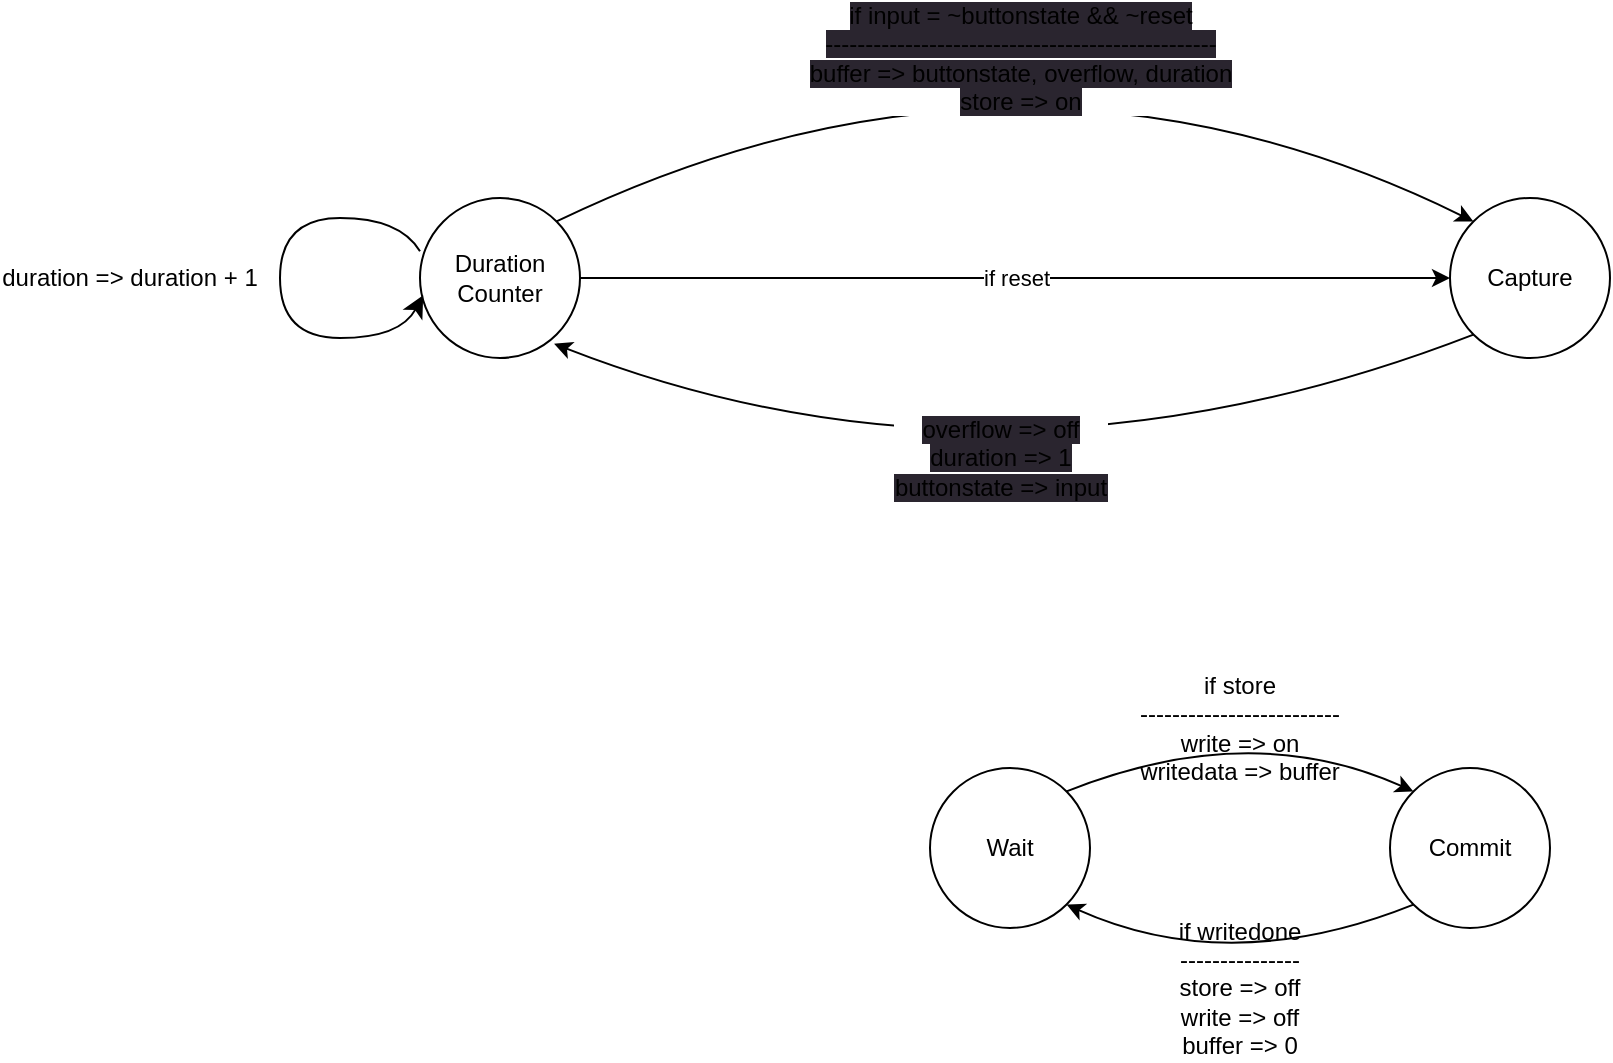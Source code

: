 <mxfile>
    <diagram id="UaiEWxelY9RIttDDJoo2" name="Page-1">
        <mxGraphModel dx="1221" dy="794" grid="1" gridSize="10" guides="1" tooltips="1" connect="1" arrows="1" fold="1" page="1" pageScale="1" pageWidth="1100" pageHeight="850" math="0" shadow="0">
            <root>
                <mxCell id="0"/>
                <mxCell id="1" parent="0"/>
                <mxCell id="5" value="" style="ellipse;whiteSpace=wrap;html=1;aspect=fixed;" parent="1" vertex="1">
                    <mxGeometry x="765" y="260" width="80" height="80" as="geometry"/>
                </mxCell>
                <mxCell id="38" value="if reset" style="edgeStyle=none;html=1;exitX=1;exitY=0.5;exitDx=0;exitDy=0;entryX=0;entryY=0.5;entryDx=0;entryDy=0;" edge="1" parent="1" source="6" target="5">
                    <mxGeometry relative="1" as="geometry"/>
                </mxCell>
                <mxCell id="6" value="" style="ellipse;whiteSpace=wrap;html=1;aspect=fixed;" parent="1" vertex="1">
                    <mxGeometry x="250" y="260" width="80" height="80" as="geometry"/>
                </mxCell>
                <mxCell id="7" value="&lt;span style=&quot;font-size: 12px; background-color: rgb(42, 37, 47);&quot;&gt;if input = ~buttonstate &amp;amp;&amp;amp; ~reset&lt;/span&gt;&lt;br style=&quot;font-size: 12px; background-color: rgb(42, 37, 47);&quot;&gt;&lt;span style=&quot;font-size: 12px; background-color: rgb(42, 37, 47);&quot;&gt;-------------------------------------------------&lt;/span&gt;&lt;br style=&quot;font-size: 12px; background-color: rgb(42, 37, 47);&quot;&gt;&lt;span style=&quot;font-size: 12px; background-color: rgb(42, 37, 47);&quot;&gt;buffer =&amp;gt; buttonstate, overflow, duration&lt;/span&gt;&lt;br style=&quot;font-size: 12px; background-color: rgb(42, 37, 47);&quot;&gt;&lt;span style=&quot;font-size: 12px; background-color: rgb(42, 37, 47);&quot;&gt;store =&amp;gt; on&lt;/span&gt;" style="curved=1;endArrow=classic;html=1;entryX=0;entryY=0;entryDx=0;entryDy=0;exitX=1;exitY=0;exitDx=0;exitDy=0;" parent="1" source="6" target="5" edge="1">
                    <mxGeometry x="0.061" y="-27" width="50" height="50" relative="1" as="geometry">
                        <mxPoint x="660" y="310" as="sourcePoint"/>
                        <mxPoint x="710" y="260" as="targetPoint"/>
                        <Array as="points">
                            <mxPoint x="550" y="160"/>
                        </Array>
                        <mxPoint as="offset"/>
                    </mxGeometry>
                </mxCell>
                <mxCell id="8" value="&lt;span style=&quot;font-size: 12px; background-color: rgb(42, 37, 47);&quot;&gt;overflow =&amp;gt; off&lt;/span&gt;&lt;br style=&quot;font-size: 12px; background-color: rgb(42, 37, 47);&quot;&gt;&lt;span style=&quot;font-size: 12px; background-color: rgb(42, 37, 47);&quot;&gt;duration =&amp;gt; 1&lt;/span&gt;&lt;br style=&quot;font-size: 12px; background-color: rgb(42, 37, 47);&quot;&gt;&lt;span style=&quot;font-size: 12px; background-color: rgb(42, 37, 47);&quot;&gt;buttonstate =&amp;gt; input&lt;/span&gt;" style="endArrow=classic;html=1;entryX=0.838;entryY=0.911;entryDx=0;entryDy=0;exitX=0;exitY=1;exitDx=0;exitDy=0;entryPerimeter=0;curved=1;" parent="1" source="5" target="6" edge="1">
                    <mxGeometry x="0.074" y="-28" width="50" height="50" relative="1" as="geometry">
                        <mxPoint x="645" y="380" as="sourcePoint"/>
                        <mxPoint x="695" y="330" as="targetPoint"/>
                        <Array as="points">
                            <mxPoint x="540" y="420"/>
                        </Array>
                        <mxPoint as="offset"/>
                    </mxGeometry>
                </mxCell>
                <mxCell id="9" value="" style="curved=1;endArrow=classic;html=1;entryX=0.02;entryY=0.608;entryDx=0;entryDy=0;exitX=0;exitY=0.333;exitDx=0;exitDy=0;sourcePerimeterSpacing=0;arcSize=20;comic=0;jiggle=50;startSize=6;endSize=8;entryPerimeter=0;exitPerimeter=0;" parent="1" source="6" target="6" edge="1">
                    <mxGeometry width="50" height="50" relative="1" as="geometry">
                        <mxPoint x="150" y="340" as="sourcePoint"/>
                        <mxPoint x="210" y="400" as="targetPoint"/>
                        <Array as="points">
                            <mxPoint x="240" y="270"/>
                            <mxPoint x="180" y="270"/>
                            <mxPoint x="180" y="330"/>
                            <mxPoint x="240" y="330"/>
                        </Array>
                    </mxGeometry>
                </mxCell>
                <mxCell id="14" value="duration =&amp;gt; duration + 1" style="text;html=1;strokeColor=none;fillColor=none;align=center;verticalAlign=middle;whiteSpace=wrap;rounded=0;" parent="1" vertex="1">
                    <mxGeometry x="40" y="285" width="130" height="30" as="geometry"/>
                </mxCell>
                <mxCell id="24" value="Capture" style="text;html=1;strokeColor=none;fillColor=none;align=center;verticalAlign=middle;whiteSpace=wrap;rounded=0;" parent="1" vertex="1">
                    <mxGeometry x="775" y="285" width="60" height="30" as="geometry"/>
                </mxCell>
                <mxCell id="26" value="Duration&lt;br&gt;Counter" style="text;html=1;strokeColor=none;fillColor=none;align=center;verticalAlign=middle;whiteSpace=wrap;rounded=0;" parent="1" vertex="1">
                    <mxGeometry x="260" y="285" width="60" height="30" as="geometry"/>
                </mxCell>
                <mxCell id="27" value="" style="ellipse;whiteSpace=wrap;html=1;aspect=fixed;" parent="1" vertex="1">
                    <mxGeometry x="505" y="545" width="80" height="80" as="geometry"/>
                </mxCell>
                <mxCell id="28" value="" style="ellipse;whiteSpace=wrap;html=1;aspect=fixed;" parent="1" vertex="1">
                    <mxGeometry x="735" y="545" width="80" height="80" as="geometry"/>
                </mxCell>
                <mxCell id="29" value="Wait" style="text;html=1;strokeColor=none;fillColor=none;align=center;verticalAlign=middle;whiteSpace=wrap;rounded=0;" parent="1" vertex="1">
                    <mxGeometry x="515" y="570" width="60" height="30" as="geometry"/>
                </mxCell>
                <mxCell id="30" value="Commit" style="text;html=1;strokeColor=none;fillColor=none;align=center;verticalAlign=middle;whiteSpace=wrap;rounded=0;" parent="1" vertex="1">
                    <mxGeometry x="745" y="570" width="60" height="30" as="geometry"/>
                </mxCell>
                <mxCell id="31" value="" style="endArrow=classic;html=1;exitX=1;exitY=0;exitDx=0;exitDy=0;entryX=0;entryY=0;entryDx=0;entryDy=0;curved=1;" parent="1" source="27" target="28" edge="1">
                    <mxGeometry width="50" height="50" relative="1" as="geometry">
                        <mxPoint x="625" y="490" as="sourcePoint"/>
                        <mxPoint x="745" y="530" as="targetPoint"/>
                        <Array as="points">
                            <mxPoint x="665" y="520"/>
                        </Array>
                    </mxGeometry>
                </mxCell>
                <mxCell id="32" value="" style="endArrow=classic;html=1;exitX=0;exitY=1;exitDx=0;exitDy=0;entryX=1;entryY=1;entryDx=0;entryDy=0;curved=1;" parent="1" source="28" target="27" edge="1">
                    <mxGeometry width="50" height="50" relative="1" as="geometry">
                        <mxPoint x="625" y="490" as="sourcePoint"/>
                        <mxPoint x="675" y="440" as="targetPoint"/>
                        <Array as="points">
                            <mxPoint x="655" y="650"/>
                        </Array>
                    </mxGeometry>
                </mxCell>
                <mxCell id="34" value="if store&lt;br&gt;-------------------------&lt;br&gt;write =&amp;gt; on&lt;br&gt;writedata =&amp;gt; buffer" style="text;html=1;strokeColor=none;fillColor=none;align=center;verticalAlign=middle;whiteSpace=wrap;rounded=0;" parent="1" vertex="1">
                    <mxGeometry x="555" y="510" width="210" height="30" as="geometry"/>
                </mxCell>
                <mxCell id="35" value="if writedone&lt;br&gt;---------------&lt;br&gt;store =&amp;gt; off&lt;br&gt;write =&amp;gt; off&lt;br&gt;buffer =&amp;gt; 0" style="text;html=1;strokeColor=none;fillColor=none;align=center;verticalAlign=middle;whiteSpace=wrap;rounded=0;" parent="1" vertex="1">
                    <mxGeometry x="625" y="640" width="70" height="30" as="geometry"/>
                </mxCell>
            </root>
        </mxGraphModel>
    </diagram>
</mxfile>
